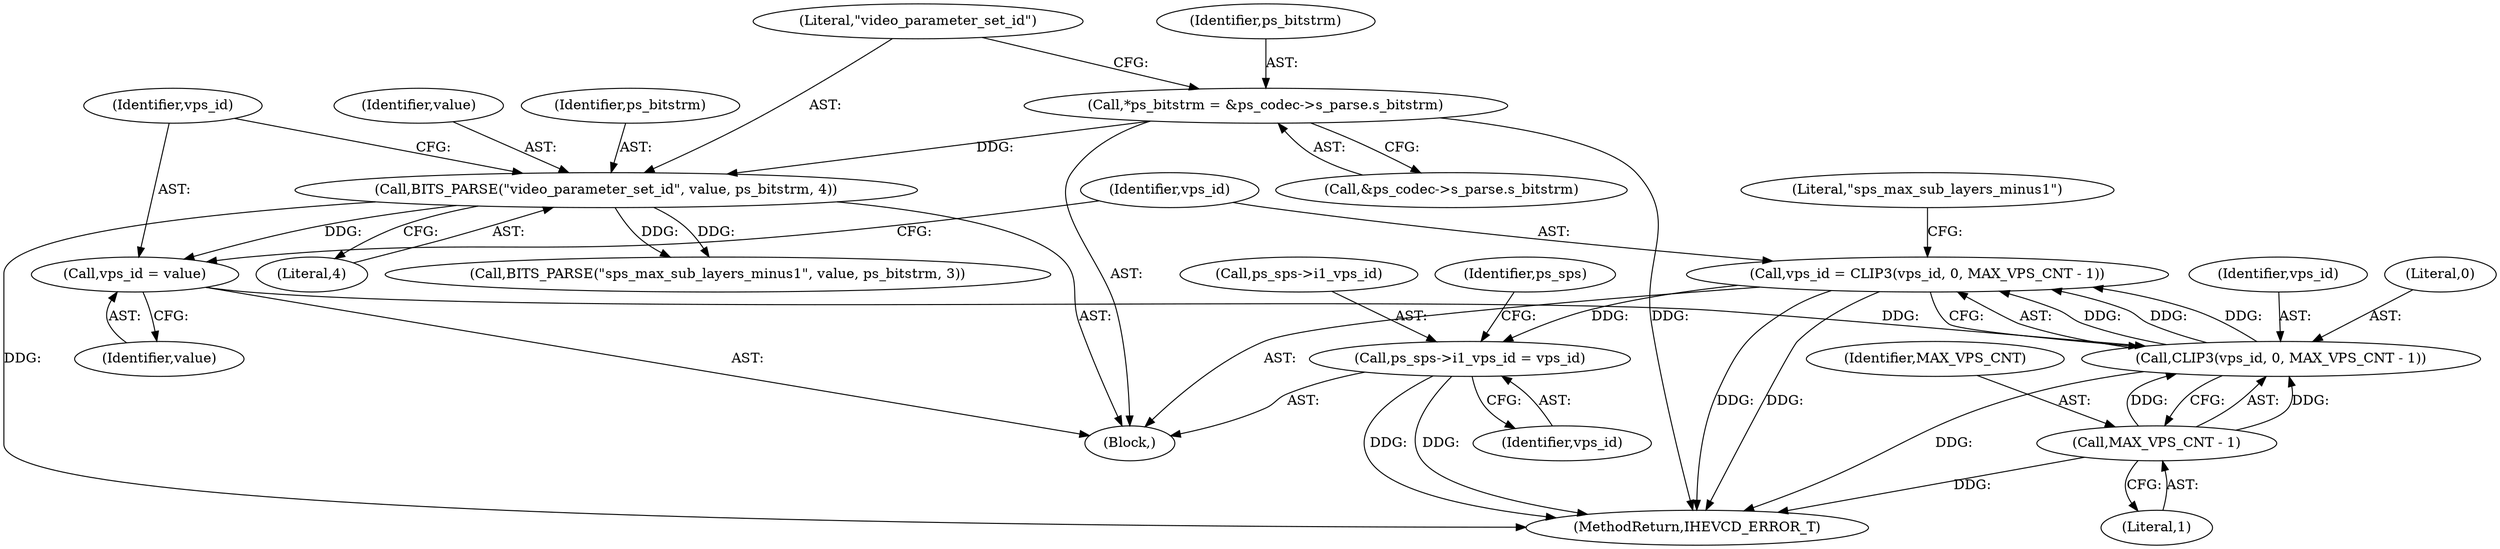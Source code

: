 digraph "0_Android_1ab5ce7e42feccd49e49752e6f58f9097ac5d254@pointer" {
"1000224" [label="(Call,ps_sps->i1_vps_id = vps_id)"];
"1000140" [label="(Call,vps_id = CLIP3(vps_id, 0, MAX_VPS_CNT - 1))"];
"1000142" [label="(Call,CLIP3(vps_id, 0, MAX_VPS_CNT - 1))"];
"1000137" [label="(Call,vps_id = value)"];
"1000132" [label="(Call,BITS_PARSE(\"video_parameter_set_id\", value, ps_bitstrm, 4))"];
"1000124" [label="(Call,*ps_bitstrm = &ps_codec->s_parse.s_bitstrm)"];
"1000145" [label="(Call,MAX_VPS_CNT - 1)"];
"1000146" [label="(Identifier,MAX_VPS_CNT)"];
"1000224" [label="(Call,ps_sps->i1_vps_id = vps_id)"];
"1000139" [label="(Identifier,value)"];
"1000126" [label="(Call,&ps_codec->s_parse.s_bitstrm)"];
"1000136" [label="(Literal,4)"];
"1000138" [label="(Identifier,vps_id)"];
"1000145" [label="(Call,MAX_VPS_CNT - 1)"];
"1000137" [label="(Call,vps_id = value)"];
"1000135" [label="(Identifier,ps_bitstrm)"];
"1000149" [label="(Literal,\"sps_max_sub_layers_minus1\")"];
"1000141" [label="(Identifier,vps_id)"];
"1000228" [label="(Identifier,vps_id)"];
"1000225" [label="(Call,ps_sps->i1_vps_id)"];
"1000148" [label="(Call,BITS_PARSE(\"sps_max_sub_layers_minus1\", value, ps_bitstrm, 3))"];
"1001336" [label="(MethodReturn,IHEVCD_ERROR_T)"];
"1000231" [label="(Identifier,ps_sps)"];
"1000147" [label="(Literal,1)"];
"1000142" [label="(Call,CLIP3(vps_id, 0, MAX_VPS_CNT - 1))"];
"1000143" [label="(Identifier,vps_id)"];
"1000132" [label="(Call,BITS_PARSE(\"video_parameter_set_id\", value, ps_bitstrm, 4))"];
"1000140" [label="(Call,vps_id = CLIP3(vps_id, 0, MAX_VPS_CNT - 1))"];
"1000124" [label="(Call,*ps_bitstrm = &ps_codec->s_parse.s_bitstrm)"];
"1000125" [label="(Identifier,ps_bitstrm)"];
"1000133" [label="(Literal,\"video_parameter_set_id\")"];
"1000108" [label="(Block,)"];
"1000134" [label="(Identifier,value)"];
"1000144" [label="(Literal,0)"];
"1000224" -> "1000108"  [label="AST: "];
"1000224" -> "1000228"  [label="CFG: "];
"1000225" -> "1000224"  [label="AST: "];
"1000228" -> "1000224"  [label="AST: "];
"1000231" -> "1000224"  [label="CFG: "];
"1000224" -> "1001336"  [label="DDG: "];
"1000224" -> "1001336"  [label="DDG: "];
"1000140" -> "1000224"  [label="DDG: "];
"1000140" -> "1000108"  [label="AST: "];
"1000140" -> "1000142"  [label="CFG: "];
"1000141" -> "1000140"  [label="AST: "];
"1000142" -> "1000140"  [label="AST: "];
"1000149" -> "1000140"  [label="CFG: "];
"1000140" -> "1001336"  [label="DDG: "];
"1000140" -> "1001336"  [label="DDG: "];
"1000142" -> "1000140"  [label="DDG: "];
"1000142" -> "1000140"  [label="DDG: "];
"1000142" -> "1000140"  [label="DDG: "];
"1000142" -> "1000145"  [label="CFG: "];
"1000143" -> "1000142"  [label="AST: "];
"1000144" -> "1000142"  [label="AST: "];
"1000145" -> "1000142"  [label="AST: "];
"1000142" -> "1001336"  [label="DDG: "];
"1000137" -> "1000142"  [label="DDG: "];
"1000145" -> "1000142"  [label="DDG: "];
"1000145" -> "1000142"  [label="DDG: "];
"1000137" -> "1000108"  [label="AST: "];
"1000137" -> "1000139"  [label="CFG: "];
"1000138" -> "1000137"  [label="AST: "];
"1000139" -> "1000137"  [label="AST: "];
"1000141" -> "1000137"  [label="CFG: "];
"1000132" -> "1000137"  [label="DDG: "];
"1000132" -> "1000108"  [label="AST: "];
"1000132" -> "1000136"  [label="CFG: "];
"1000133" -> "1000132"  [label="AST: "];
"1000134" -> "1000132"  [label="AST: "];
"1000135" -> "1000132"  [label="AST: "];
"1000136" -> "1000132"  [label="AST: "];
"1000138" -> "1000132"  [label="CFG: "];
"1000132" -> "1001336"  [label="DDG: "];
"1000124" -> "1000132"  [label="DDG: "];
"1000132" -> "1000148"  [label="DDG: "];
"1000132" -> "1000148"  [label="DDG: "];
"1000124" -> "1000108"  [label="AST: "];
"1000124" -> "1000126"  [label="CFG: "];
"1000125" -> "1000124"  [label="AST: "];
"1000126" -> "1000124"  [label="AST: "];
"1000133" -> "1000124"  [label="CFG: "];
"1000124" -> "1001336"  [label="DDG: "];
"1000145" -> "1000147"  [label="CFG: "];
"1000146" -> "1000145"  [label="AST: "];
"1000147" -> "1000145"  [label="AST: "];
"1000145" -> "1001336"  [label="DDG: "];
}
